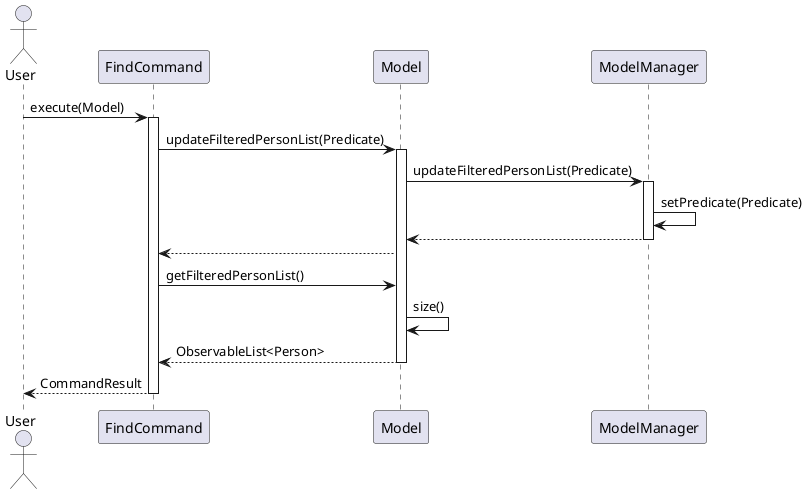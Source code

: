@startuml FindSequenceDiagram

actor User
participant FindCommand
participant Model
participant ModelManager

User -> FindCommand: execute(Model)
activate FindCommand

FindCommand -> Model: updateFilteredPersonList(Predicate)
activate Model

Model -> ModelManager: updateFilteredPersonList(Predicate)
activate ModelManager

ModelManager -> ModelManager: setPredicate(Predicate)


ModelManager --> Model:
deactivate ModelManager


Model --> FindCommand:

FindCommand -> Model: getFilteredPersonList()
Model -> Model: size()
Model --> FindCommand: ObservableList<Person>
deactivate Model

FindCommand --> User: CommandResult
deactivate FindCommand

@enduml
